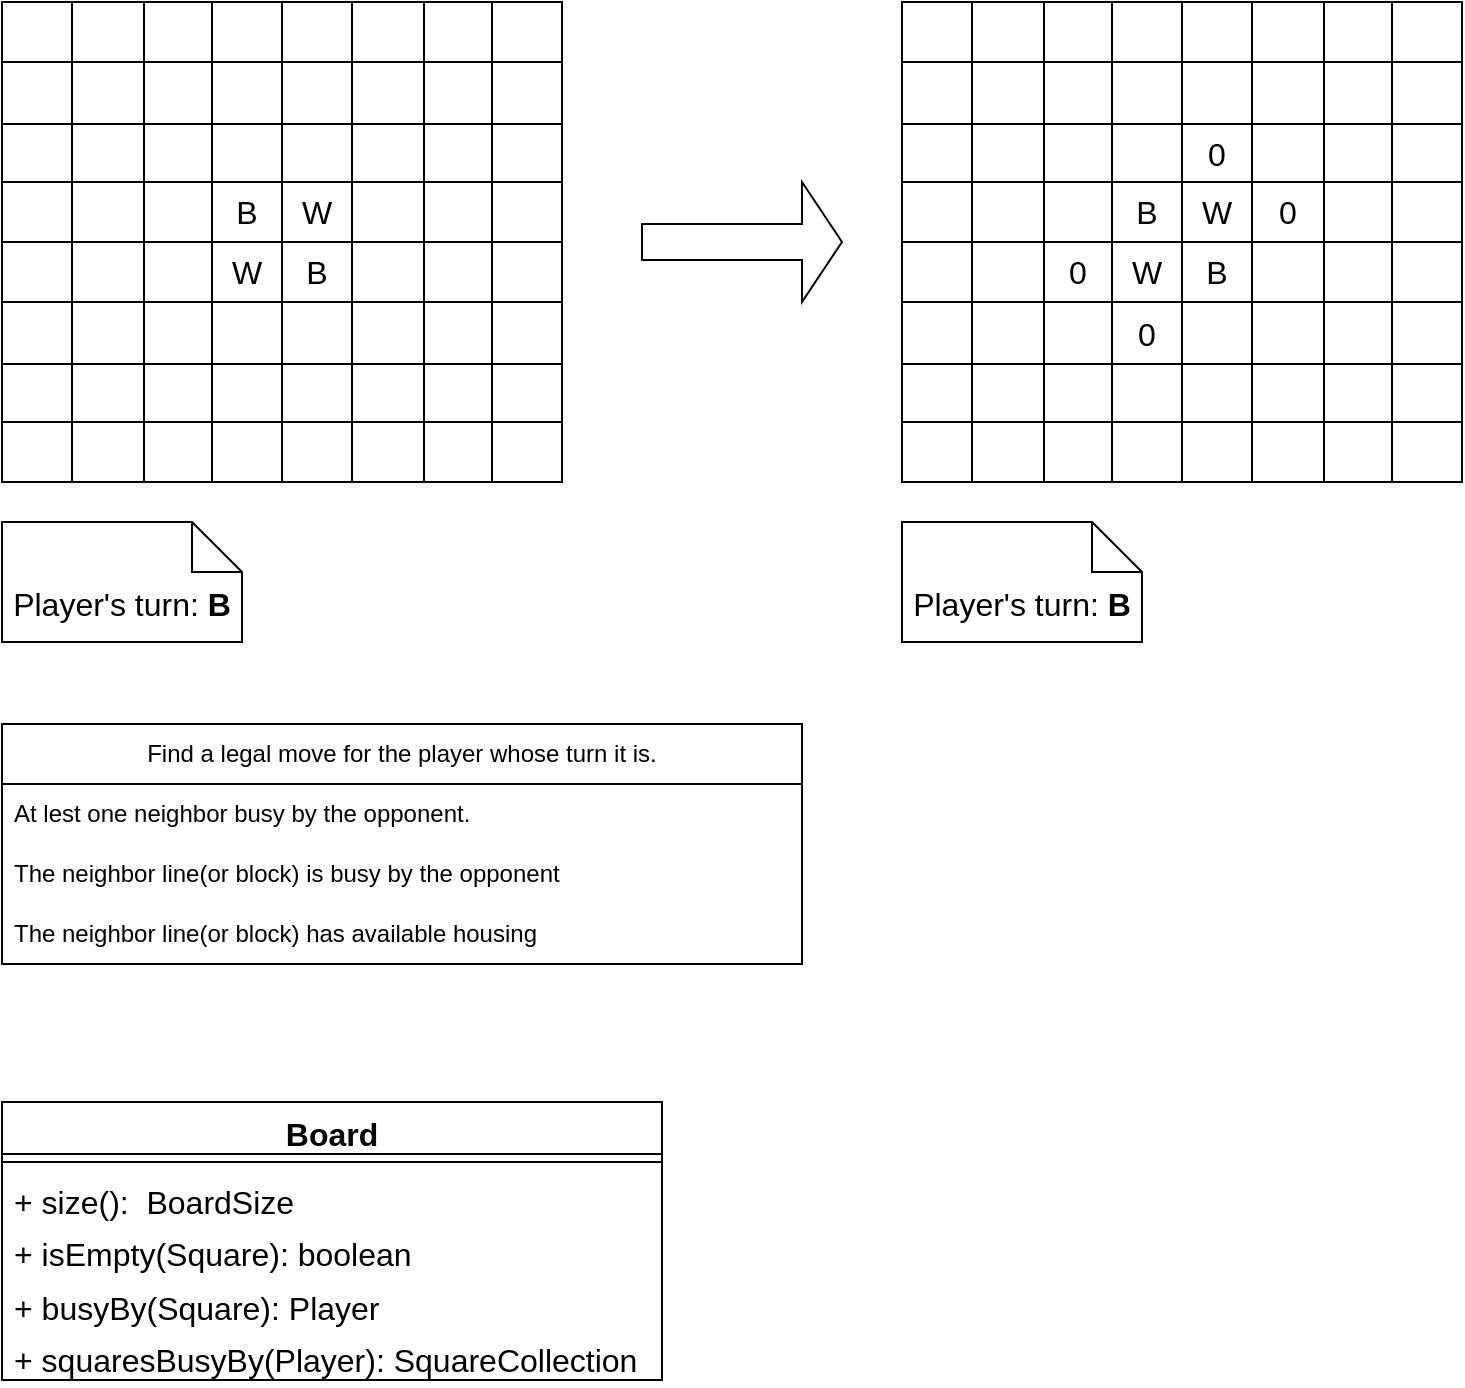 <mxfile version="20.8.16" type="device"><diagram name="Page-1" id="6Ppn2Kd33Pgro-gIua7E"><mxGraphModel dx="880" dy="531" grid="1" gridSize="10" guides="1" tooltips="1" connect="1" arrows="1" fold="1" page="1" pageScale="1" pageWidth="850" pageHeight="1100" math="0" shadow="0"><root><mxCell id="0"/><mxCell id="1" parent="0"/><mxCell id="jlK4TENnpeN5f2iNo4PW-1" value="" style="shape=table;startSize=0;container=1;collapsible=0;childLayout=tableLayout;fontSize=16;flipH=0;flipV=1;" parent="1" vertex="1"><mxGeometry x="490" y="40" width="280" height="240" as="geometry"/></mxCell><mxCell id="jlK4TENnpeN5f2iNo4PW-65" style="shape=tableRow;horizontal=0;startSize=0;swimlaneHead=0;swimlaneBody=0;strokeColor=inherit;top=0;left=0;bottom=0;right=0;collapsible=0;dropTarget=0;fillColor=none;points=[[0,0.5],[1,0.5]];portConstraint=eastwest;fontSize=16;" parent="jlK4TENnpeN5f2iNo4PW-1" vertex="1"><mxGeometry width="280" height="30" as="geometry"/></mxCell><mxCell id="jlK4TENnpeN5f2iNo4PW-66" style="shape=partialRectangle;html=1;whiteSpace=wrap;connectable=0;strokeColor=inherit;overflow=hidden;fillColor=none;top=0;left=0;bottom=0;right=0;pointerEvents=1;fontSize=16;" parent="jlK4TENnpeN5f2iNo4PW-65" vertex="1"><mxGeometry width="35" height="30" as="geometry"><mxRectangle width="35" height="30" as="alternateBounds"/></mxGeometry></mxCell><mxCell id="jlK4TENnpeN5f2iNo4PW-67" style="shape=partialRectangle;html=1;whiteSpace=wrap;connectable=0;strokeColor=inherit;overflow=hidden;fillColor=none;top=0;left=0;bottom=0;right=0;pointerEvents=1;fontSize=16;" parent="jlK4TENnpeN5f2iNo4PW-65" vertex="1"><mxGeometry x="35" width="36" height="30" as="geometry"><mxRectangle width="36" height="30" as="alternateBounds"/></mxGeometry></mxCell><mxCell id="jlK4TENnpeN5f2iNo4PW-68" style="shape=partialRectangle;html=1;whiteSpace=wrap;connectable=0;strokeColor=inherit;overflow=hidden;fillColor=none;top=0;left=0;bottom=0;right=0;pointerEvents=1;fontSize=16;" parent="jlK4TENnpeN5f2iNo4PW-65" vertex="1"><mxGeometry x="71" width="34" height="30" as="geometry"><mxRectangle width="34" height="30" as="alternateBounds"/></mxGeometry></mxCell><mxCell id="jlK4TENnpeN5f2iNo4PW-69" style="shape=partialRectangle;html=1;whiteSpace=wrap;connectable=0;strokeColor=inherit;overflow=hidden;fillColor=none;top=0;left=0;bottom=0;right=0;pointerEvents=1;fontSize=16;" parent="jlK4TENnpeN5f2iNo4PW-65" vertex="1"><mxGeometry x="105" width="35" height="30" as="geometry"><mxRectangle width="35" height="30" as="alternateBounds"/></mxGeometry></mxCell><mxCell id="jlK4TENnpeN5f2iNo4PW-70" style="shape=partialRectangle;html=1;whiteSpace=wrap;connectable=0;strokeColor=inherit;overflow=hidden;fillColor=none;top=0;left=0;bottom=0;right=0;pointerEvents=1;fontSize=16;" parent="jlK4TENnpeN5f2iNo4PW-65" vertex="1"><mxGeometry x="140" width="35" height="30" as="geometry"><mxRectangle width="35" height="30" as="alternateBounds"/></mxGeometry></mxCell><mxCell id="jlK4TENnpeN5f2iNo4PW-71" style="shape=partialRectangle;html=1;whiteSpace=wrap;connectable=0;strokeColor=inherit;overflow=hidden;fillColor=none;top=0;left=0;bottom=0;right=0;pointerEvents=1;fontSize=16;" parent="jlK4TENnpeN5f2iNo4PW-65" vertex="1"><mxGeometry x="175" width="36" height="30" as="geometry"><mxRectangle width="36" height="30" as="alternateBounds"/></mxGeometry></mxCell><mxCell id="jlK4TENnpeN5f2iNo4PW-72" style="shape=partialRectangle;html=1;whiteSpace=wrap;connectable=0;strokeColor=inherit;overflow=hidden;fillColor=none;top=0;left=0;bottom=0;right=0;pointerEvents=1;fontSize=16;" parent="jlK4TENnpeN5f2iNo4PW-65" vertex="1"><mxGeometry x="211" width="34" height="30" as="geometry"><mxRectangle width="34" height="30" as="alternateBounds"/></mxGeometry></mxCell><mxCell id="jlK4TENnpeN5f2iNo4PW-73" style="shape=partialRectangle;html=1;whiteSpace=wrap;connectable=0;strokeColor=inherit;overflow=hidden;fillColor=none;top=0;left=0;bottom=0;right=0;pointerEvents=1;fontSize=16;" parent="jlK4TENnpeN5f2iNo4PW-65" vertex="1"><mxGeometry x="245" width="35" height="30" as="geometry"><mxRectangle width="35" height="30" as="alternateBounds"/></mxGeometry></mxCell><mxCell id="jlK4TENnpeN5f2iNo4PW-32" style="shape=tableRow;horizontal=0;startSize=0;swimlaneHead=0;swimlaneBody=0;strokeColor=inherit;top=0;left=0;bottom=0;right=0;collapsible=0;dropTarget=0;fillColor=none;points=[[0,0.5],[1,0.5]];portConstraint=eastwest;fontSize=16;" parent="jlK4TENnpeN5f2iNo4PW-1" vertex="1"><mxGeometry y="30" width="280" height="31" as="geometry"/></mxCell><mxCell id="jlK4TENnpeN5f2iNo4PW-58" style="shape=partialRectangle;html=1;whiteSpace=wrap;connectable=0;strokeColor=inherit;overflow=hidden;fillColor=none;top=0;left=0;bottom=0;right=0;pointerEvents=1;fontSize=16;" parent="jlK4TENnpeN5f2iNo4PW-32" vertex="1"><mxGeometry width="35" height="31" as="geometry"><mxRectangle width="35" height="31" as="alternateBounds"/></mxGeometry></mxCell><mxCell id="jlK4TENnpeN5f2iNo4PW-33" style="shape=partialRectangle;html=1;whiteSpace=wrap;connectable=0;strokeColor=inherit;overflow=hidden;fillColor=none;top=0;left=0;bottom=0;right=0;pointerEvents=1;fontSize=16;" parent="jlK4TENnpeN5f2iNo4PW-32" vertex="1"><mxGeometry x="35" width="36" height="31" as="geometry"><mxRectangle width="36" height="31" as="alternateBounds"/></mxGeometry></mxCell><mxCell id="jlK4TENnpeN5f2iNo4PW-34" style="shape=partialRectangle;html=1;whiteSpace=wrap;connectable=0;strokeColor=inherit;overflow=hidden;fillColor=none;top=0;left=0;bottom=0;right=0;pointerEvents=1;fontSize=16;" parent="jlK4TENnpeN5f2iNo4PW-32" vertex="1"><mxGeometry x="71" width="34" height="31" as="geometry"><mxRectangle width="34" height="31" as="alternateBounds"/></mxGeometry></mxCell><mxCell id="jlK4TENnpeN5f2iNo4PW-35" style="shape=partialRectangle;html=1;whiteSpace=wrap;connectable=0;strokeColor=inherit;overflow=hidden;fillColor=none;top=0;left=0;bottom=0;right=0;pointerEvents=1;fontSize=16;" parent="jlK4TENnpeN5f2iNo4PW-32" vertex="1"><mxGeometry x="105" width="35" height="31" as="geometry"><mxRectangle width="35" height="31" as="alternateBounds"/></mxGeometry></mxCell><mxCell id="jlK4TENnpeN5f2iNo4PW-36" style="shape=partialRectangle;html=1;whiteSpace=wrap;connectable=0;strokeColor=inherit;overflow=hidden;fillColor=none;top=0;left=0;bottom=0;right=0;pointerEvents=1;fontSize=16;" parent="jlK4TENnpeN5f2iNo4PW-32" vertex="1"><mxGeometry x="140" width="35" height="31" as="geometry"><mxRectangle width="35" height="31" as="alternateBounds"/></mxGeometry></mxCell><mxCell id="jlK4TENnpeN5f2iNo4PW-37" style="shape=partialRectangle;html=1;whiteSpace=wrap;connectable=0;strokeColor=inherit;overflow=hidden;fillColor=none;top=0;left=0;bottom=0;right=0;pointerEvents=1;fontSize=16;" parent="jlK4TENnpeN5f2iNo4PW-32" vertex="1"><mxGeometry x="175" width="36" height="31" as="geometry"><mxRectangle width="36" height="31" as="alternateBounds"/></mxGeometry></mxCell><mxCell id="jlK4TENnpeN5f2iNo4PW-44" style="shape=partialRectangle;html=1;whiteSpace=wrap;connectable=0;strokeColor=inherit;overflow=hidden;fillColor=none;top=0;left=0;bottom=0;right=0;pointerEvents=1;fontSize=16;" parent="jlK4TENnpeN5f2iNo4PW-32" vertex="1"><mxGeometry x="211" width="34" height="31" as="geometry"><mxRectangle width="34" height="31" as="alternateBounds"/></mxGeometry></mxCell><mxCell id="jlK4TENnpeN5f2iNo4PW-51" style="shape=partialRectangle;html=1;whiteSpace=wrap;connectable=0;strokeColor=inherit;overflow=hidden;fillColor=none;top=0;left=0;bottom=0;right=0;pointerEvents=1;fontSize=16;" parent="jlK4TENnpeN5f2iNo4PW-32" vertex="1"><mxGeometry x="245" width="35" height="31" as="geometry"><mxRectangle width="35" height="31" as="alternateBounds"/></mxGeometry></mxCell><mxCell id="jlK4TENnpeN5f2iNo4PW-27" style="shape=tableRow;horizontal=0;startSize=0;swimlaneHead=0;swimlaneBody=0;strokeColor=inherit;top=0;left=0;bottom=0;right=0;collapsible=0;dropTarget=0;fillColor=none;points=[[0,0.5],[1,0.5]];portConstraint=eastwest;fontSize=16;" parent="jlK4TENnpeN5f2iNo4PW-1" vertex="1"><mxGeometry y="61" width="280" height="29" as="geometry"/></mxCell><mxCell id="jlK4TENnpeN5f2iNo4PW-59" style="shape=partialRectangle;html=1;whiteSpace=wrap;connectable=0;strokeColor=inherit;overflow=hidden;fillColor=none;top=0;left=0;bottom=0;right=0;pointerEvents=1;fontSize=16;" parent="jlK4TENnpeN5f2iNo4PW-27" vertex="1"><mxGeometry width="35" height="29" as="geometry"><mxRectangle width="35" height="29" as="alternateBounds"/></mxGeometry></mxCell><mxCell id="jlK4TENnpeN5f2iNo4PW-28" style="shape=partialRectangle;html=1;whiteSpace=wrap;connectable=0;strokeColor=inherit;overflow=hidden;fillColor=none;top=0;left=0;bottom=0;right=0;pointerEvents=1;fontSize=16;" parent="jlK4TENnpeN5f2iNo4PW-27" vertex="1"><mxGeometry x="35" width="36" height="29" as="geometry"><mxRectangle width="36" height="29" as="alternateBounds"/></mxGeometry></mxCell><mxCell id="jlK4TENnpeN5f2iNo4PW-29" style="shape=partialRectangle;html=1;whiteSpace=wrap;connectable=0;strokeColor=inherit;overflow=hidden;fillColor=none;top=0;left=0;bottom=0;right=0;pointerEvents=1;fontSize=16;" parent="jlK4TENnpeN5f2iNo4PW-27" vertex="1"><mxGeometry x="71" width="34" height="29" as="geometry"><mxRectangle width="34" height="29" as="alternateBounds"/></mxGeometry></mxCell><mxCell id="jlK4TENnpeN5f2iNo4PW-30" style="shape=partialRectangle;html=1;whiteSpace=wrap;connectable=0;strokeColor=inherit;overflow=hidden;fillColor=none;top=0;left=0;bottom=0;right=0;pointerEvents=1;fontSize=16;" parent="jlK4TENnpeN5f2iNo4PW-27" vertex="1"><mxGeometry x="105" width="35" height="29" as="geometry"><mxRectangle width="35" height="29" as="alternateBounds"/></mxGeometry></mxCell><mxCell id="jlK4TENnpeN5f2iNo4PW-31" value="0" style="shape=partialRectangle;html=1;whiteSpace=wrap;connectable=0;strokeColor=inherit;overflow=hidden;fillColor=none;top=0;left=0;bottom=0;right=0;pointerEvents=1;fontSize=16;" parent="jlK4TENnpeN5f2iNo4PW-27" vertex="1"><mxGeometry x="140" width="35" height="29" as="geometry"><mxRectangle width="35" height="29" as="alternateBounds"/></mxGeometry></mxCell><mxCell id="jlK4TENnpeN5f2iNo4PW-38" style="shape=partialRectangle;html=1;whiteSpace=wrap;connectable=0;strokeColor=inherit;overflow=hidden;fillColor=none;top=0;left=0;bottom=0;right=0;pointerEvents=1;fontSize=16;" parent="jlK4TENnpeN5f2iNo4PW-27" vertex="1"><mxGeometry x="175" width="36" height="29" as="geometry"><mxRectangle width="36" height="29" as="alternateBounds"/></mxGeometry></mxCell><mxCell id="jlK4TENnpeN5f2iNo4PW-45" style="shape=partialRectangle;html=1;whiteSpace=wrap;connectable=0;strokeColor=inherit;overflow=hidden;fillColor=none;top=0;left=0;bottom=0;right=0;pointerEvents=1;fontSize=16;" parent="jlK4TENnpeN5f2iNo4PW-27" vertex="1"><mxGeometry x="211" width="34" height="29" as="geometry"><mxRectangle width="34" height="29" as="alternateBounds"/></mxGeometry></mxCell><mxCell id="jlK4TENnpeN5f2iNo4PW-52" style="shape=partialRectangle;html=1;whiteSpace=wrap;connectable=0;strokeColor=inherit;overflow=hidden;fillColor=none;top=0;left=0;bottom=0;right=0;pointerEvents=1;fontSize=16;" parent="jlK4TENnpeN5f2iNo4PW-27" vertex="1"><mxGeometry x="245" width="35" height="29" as="geometry"><mxRectangle width="35" height="29" as="alternateBounds"/></mxGeometry></mxCell><mxCell id="jlK4TENnpeN5f2iNo4PW-22" style="shape=tableRow;horizontal=0;startSize=0;swimlaneHead=0;swimlaneBody=0;strokeColor=inherit;top=0;left=0;bottom=0;right=0;collapsible=0;dropTarget=0;fillColor=none;points=[[0,0.5],[1,0.5]];portConstraint=eastwest;fontSize=16;" parent="jlK4TENnpeN5f2iNo4PW-1" vertex="1"><mxGeometry y="90" width="280" height="30" as="geometry"/></mxCell><mxCell id="jlK4TENnpeN5f2iNo4PW-60" style="shape=partialRectangle;html=1;whiteSpace=wrap;connectable=0;strokeColor=inherit;overflow=hidden;fillColor=none;top=0;left=0;bottom=0;right=0;pointerEvents=1;fontSize=16;" parent="jlK4TENnpeN5f2iNo4PW-22" vertex="1"><mxGeometry width="35" height="30" as="geometry"><mxRectangle width="35" height="30" as="alternateBounds"/></mxGeometry></mxCell><mxCell id="jlK4TENnpeN5f2iNo4PW-23" style="shape=partialRectangle;html=1;whiteSpace=wrap;connectable=0;strokeColor=inherit;overflow=hidden;fillColor=none;top=0;left=0;bottom=0;right=0;pointerEvents=1;fontSize=16;" parent="jlK4TENnpeN5f2iNo4PW-22" vertex="1"><mxGeometry x="35" width="36" height="30" as="geometry"><mxRectangle width="36" height="30" as="alternateBounds"/></mxGeometry></mxCell><mxCell id="jlK4TENnpeN5f2iNo4PW-24" style="shape=partialRectangle;html=1;whiteSpace=wrap;connectable=0;strokeColor=inherit;overflow=hidden;fillColor=none;top=0;left=0;bottom=0;right=0;pointerEvents=1;fontSize=16;" parent="jlK4TENnpeN5f2iNo4PW-22" vertex="1"><mxGeometry x="71" width="34" height="30" as="geometry"><mxRectangle width="34" height="30" as="alternateBounds"/></mxGeometry></mxCell><mxCell id="jlK4TENnpeN5f2iNo4PW-25" value="B" style="shape=partialRectangle;html=1;whiteSpace=wrap;connectable=0;strokeColor=inherit;overflow=hidden;fillColor=none;top=0;left=0;bottom=0;right=0;pointerEvents=1;fontSize=16;" parent="jlK4TENnpeN5f2iNo4PW-22" vertex="1"><mxGeometry x="105" width="35" height="30" as="geometry"><mxRectangle width="35" height="30" as="alternateBounds"/></mxGeometry></mxCell><mxCell id="jlK4TENnpeN5f2iNo4PW-26" value="W" style="shape=partialRectangle;html=1;whiteSpace=wrap;connectable=0;strokeColor=inherit;overflow=hidden;fillColor=none;top=0;left=0;bottom=0;right=0;pointerEvents=1;fontSize=16;" parent="jlK4TENnpeN5f2iNo4PW-22" vertex="1"><mxGeometry x="140" width="35" height="30" as="geometry"><mxRectangle width="35" height="30" as="alternateBounds"/></mxGeometry></mxCell><mxCell id="jlK4TENnpeN5f2iNo4PW-39" value="0" style="shape=partialRectangle;html=1;whiteSpace=wrap;connectable=0;strokeColor=inherit;overflow=hidden;fillColor=none;top=0;left=0;bottom=0;right=0;pointerEvents=1;fontSize=16;" parent="jlK4TENnpeN5f2iNo4PW-22" vertex="1"><mxGeometry x="175" width="36" height="30" as="geometry"><mxRectangle width="36" height="30" as="alternateBounds"/></mxGeometry></mxCell><mxCell id="jlK4TENnpeN5f2iNo4PW-46" style="shape=partialRectangle;html=1;whiteSpace=wrap;connectable=0;strokeColor=inherit;overflow=hidden;fillColor=none;top=0;left=0;bottom=0;right=0;pointerEvents=1;fontSize=16;" parent="jlK4TENnpeN5f2iNo4PW-22" vertex="1"><mxGeometry x="211" width="34" height="30" as="geometry"><mxRectangle width="34" height="30" as="alternateBounds"/></mxGeometry></mxCell><mxCell id="jlK4TENnpeN5f2iNo4PW-53" style="shape=partialRectangle;html=1;whiteSpace=wrap;connectable=0;strokeColor=inherit;overflow=hidden;fillColor=none;top=0;left=0;bottom=0;right=0;pointerEvents=1;fontSize=16;" parent="jlK4TENnpeN5f2iNo4PW-22" vertex="1"><mxGeometry x="245" width="35" height="30" as="geometry"><mxRectangle width="35" height="30" as="alternateBounds"/></mxGeometry></mxCell><mxCell id="jlK4TENnpeN5f2iNo4PW-17" style="shape=tableRow;horizontal=0;startSize=0;swimlaneHead=0;swimlaneBody=0;strokeColor=inherit;top=0;left=0;bottom=0;right=0;collapsible=0;dropTarget=0;fillColor=none;points=[[0,0.5],[1,0.5]];portConstraint=eastwest;fontSize=16;" parent="jlK4TENnpeN5f2iNo4PW-1" vertex="1"><mxGeometry y="120" width="280" height="30" as="geometry"/></mxCell><mxCell id="jlK4TENnpeN5f2iNo4PW-61" style="shape=partialRectangle;html=1;whiteSpace=wrap;connectable=0;strokeColor=inherit;overflow=hidden;fillColor=none;top=0;left=0;bottom=0;right=0;pointerEvents=1;fontSize=16;" parent="jlK4TENnpeN5f2iNo4PW-17" vertex="1"><mxGeometry width="35" height="30" as="geometry"><mxRectangle width="35" height="30" as="alternateBounds"/></mxGeometry></mxCell><mxCell id="jlK4TENnpeN5f2iNo4PW-18" style="shape=partialRectangle;html=1;whiteSpace=wrap;connectable=0;strokeColor=inherit;overflow=hidden;fillColor=none;top=0;left=0;bottom=0;right=0;pointerEvents=1;fontSize=16;" parent="jlK4TENnpeN5f2iNo4PW-17" vertex="1"><mxGeometry x="35" width="36" height="30" as="geometry"><mxRectangle width="36" height="30" as="alternateBounds"/></mxGeometry></mxCell><mxCell id="jlK4TENnpeN5f2iNo4PW-19" value="0" style="shape=partialRectangle;html=1;whiteSpace=wrap;connectable=0;strokeColor=inherit;overflow=hidden;fillColor=none;top=0;left=0;bottom=0;right=0;pointerEvents=1;fontSize=16;" parent="jlK4TENnpeN5f2iNo4PW-17" vertex="1"><mxGeometry x="71" width="34" height="30" as="geometry"><mxRectangle width="34" height="30" as="alternateBounds"/></mxGeometry></mxCell><mxCell id="jlK4TENnpeN5f2iNo4PW-20" value="W" style="shape=partialRectangle;html=1;whiteSpace=wrap;connectable=0;strokeColor=inherit;overflow=hidden;fillColor=none;top=0;left=0;bottom=0;right=0;pointerEvents=1;fontSize=16;" parent="jlK4TENnpeN5f2iNo4PW-17" vertex="1"><mxGeometry x="105" width="35" height="30" as="geometry"><mxRectangle width="35" height="30" as="alternateBounds"/></mxGeometry></mxCell><mxCell id="jlK4TENnpeN5f2iNo4PW-21" value="B" style="shape=partialRectangle;html=1;whiteSpace=wrap;connectable=0;strokeColor=inherit;overflow=hidden;fillColor=none;top=0;left=0;bottom=0;right=0;pointerEvents=1;fontSize=16;" parent="jlK4TENnpeN5f2iNo4PW-17" vertex="1"><mxGeometry x="140" width="35" height="30" as="geometry"><mxRectangle width="35" height="30" as="alternateBounds"/></mxGeometry></mxCell><mxCell id="jlK4TENnpeN5f2iNo4PW-40" style="shape=partialRectangle;html=1;whiteSpace=wrap;connectable=0;strokeColor=inherit;overflow=hidden;fillColor=none;top=0;left=0;bottom=0;right=0;pointerEvents=1;fontSize=16;" parent="jlK4TENnpeN5f2iNo4PW-17" vertex="1"><mxGeometry x="175" width="36" height="30" as="geometry"><mxRectangle width="36" height="30" as="alternateBounds"/></mxGeometry></mxCell><mxCell id="jlK4TENnpeN5f2iNo4PW-47" style="shape=partialRectangle;html=1;whiteSpace=wrap;connectable=0;strokeColor=inherit;overflow=hidden;fillColor=none;top=0;left=0;bottom=0;right=0;pointerEvents=1;fontSize=16;" parent="jlK4TENnpeN5f2iNo4PW-17" vertex="1"><mxGeometry x="211" width="34" height="30" as="geometry"><mxRectangle width="34" height="30" as="alternateBounds"/></mxGeometry></mxCell><mxCell id="jlK4TENnpeN5f2iNo4PW-54" style="shape=partialRectangle;html=1;whiteSpace=wrap;connectable=0;strokeColor=inherit;overflow=hidden;fillColor=none;top=0;left=0;bottom=0;right=0;pointerEvents=1;fontSize=16;" parent="jlK4TENnpeN5f2iNo4PW-17" vertex="1"><mxGeometry x="245" width="35" height="30" as="geometry"><mxRectangle width="35" height="30" as="alternateBounds"/></mxGeometry></mxCell><mxCell id="jlK4TENnpeN5f2iNo4PW-2" value="" style="shape=tableRow;horizontal=0;startSize=0;swimlaneHead=0;swimlaneBody=0;strokeColor=inherit;top=0;left=0;bottom=0;right=0;collapsible=0;dropTarget=0;fillColor=none;points=[[0,0.5],[1,0.5]];portConstraint=eastwest;fontSize=16;" parent="jlK4TENnpeN5f2iNo4PW-1" vertex="1"><mxGeometry y="150" width="280" height="31" as="geometry"/></mxCell><mxCell id="jlK4TENnpeN5f2iNo4PW-62" style="shape=partialRectangle;html=1;whiteSpace=wrap;connectable=0;strokeColor=inherit;overflow=hidden;fillColor=none;top=0;left=0;bottom=0;right=0;pointerEvents=1;fontSize=16;" parent="jlK4TENnpeN5f2iNo4PW-2" vertex="1"><mxGeometry width="35" height="31" as="geometry"><mxRectangle width="35" height="31" as="alternateBounds"/></mxGeometry></mxCell><mxCell id="jlK4TENnpeN5f2iNo4PW-14" style="shape=partialRectangle;html=1;whiteSpace=wrap;connectable=0;strokeColor=inherit;overflow=hidden;fillColor=none;top=0;left=0;bottom=0;right=0;pointerEvents=1;fontSize=16;" parent="jlK4TENnpeN5f2iNo4PW-2" vertex="1"><mxGeometry x="35" width="36" height="31" as="geometry"><mxRectangle width="36" height="31" as="alternateBounds"/></mxGeometry></mxCell><mxCell id="jlK4TENnpeN5f2iNo4PW-3" value="" style="shape=partialRectangle;html=1;whiteSpace=wrap;connectable=0;strokeColor=inherit;overflow=hidden;fillColor=none;top=0;left=0;bottom=0;right=0;pointerEvents=1;fontSize=16;" parent="jlK4TENnpeN5f2iNo4PW-2" vertex="1"><mxGeometry x="71" width="34" height="31" as="geometry"><mxRectangle width="34" height="31" as="alternateBounds"/></mxGeometry></mxCell><mxCell id="jlK4TENnpeN5f2iNo4PW-4" value="0" style="shape=partialRectangle;html=1;whiteSpace=wrap;connectable=0;strokeColor=inherit;overflow=hidden;fillColor=none;top=0;left=0;bottom=0;right=0;pointerEvents=1;fontSize=16;" parent="jlK4TENnpeN5f2iNo4PW-2" vertex="1"><mxGeometry x="105" width="35" height="31" as="geometry"><mxRectangle width="35" height="31" as="alternateBounds"/></mxGeometry></mxCell><mxCell id="jlK4TENnpeN5f2iNo4PW-5" value="" style="shape=partialRectangle;html=1;whiteSpace=wrap;connectable=0;strokeColor=inherit;overflow=hidden;fillColor=none;top=0;left=0;bottom=0;right=0;pointerEvents=1;fontSize=16;" parent="jlK4TENnpeN5f2iNo4PW-2" vertex="1"><mxGeometry x="140" width="35" height="31" as="geometry"><mxRectangle width="35" height="31" as="alternateBounds"/></mxGeometry></mxCell><mxCell id="jlK4TENnpeN5f2iNo4PW-41" style="shape=partialRectangle;html=1;whiteSpace=wrap;connectable=0;strokeColor=inherit;overflow=hidden;fillColor=none;top=0;left=0;bottom=0;right=0;pointerEvents=1;fontSize=16;" parent="jlK4TENnpeN5f2iNo4PW-2" vertex="1"><mxGeometry x="175" width="36" height="31" as="geometry"><mxRectangle width="36" height="31" as="alternateBounds"/></mxGeometry></mxCell><mxCell id="jlK4TENnpeN5f2iNo4PW-48" style="shape=partialRectangle;html=1;whiteSpace=wrap;connectable=0;strokeColor=inherit;overflow=hidden;fillColor=none;top=0;left=0;bottom=0;right=0;pointerEvents=1;fontSize=16;" parent="jlK4TENnpeN5f2iNo4PW-2" vertex="1"><mxGeometry x="211" width="34" height="31" as="geometry"><mxRectangle width="34" height="31" as="alternateBounds"/></mxGeometry></mxCell><mxCell id="jlK4TENnpeN5f2iNo4PW-55" style="shape=partialRectangle;html=1;whiteSpace=wrap;connectable=0;strokeColor=inherit;overflow=hidden;fillColor=none;top=0;left=0;bottom=0;right=0;pointerEvents=1;fontSize=16;" parent="jlK4TENnpeN5f2iNo4PW-2" vertex="1"><mxGeometry x="245" width="35" height="31" as="geometry"><mxRectangle width="35" height="31" as="alternateBounds"/></mxGeometry></mxCell><mxCell id="jlK4TENnpeN5f2iNo4PW-6" value="" style="shape=tableRow;horizontal=0;startSize=0;swimlaneHead=0;swimlaneBody=0;strokeColor=inherit;top=0;left=0;bottom=0;right=0;collapsible=0;dropTarget=0;fillColor=none;points=[[0,0.5],[1,0.5]];portConstraint=eastwest;fontSize=16;" parent="jlK4TENnpeN5f2iNo4PW-1" vertex="1"><mxGeometry y="181" width="280" height="29" as="geometry"/></mxCell><mxCell id="jlK4TENnpeN5f2iNo4PW-63" style="shape=partialRectangle;html=1;whiteSpace=wrap;connectable=0;strokeColor=inherit;overflow=hidden;fillColor=none;top=0;left=0;bottom=0;right=0;pointerEvents=1;fontSize=16;" parent="jlK4TENnpeN5f2iNo4PW-6" vertex="1"><mxGeometry width="35" height="29" as="geometry"><mxRectangle width="35" height="29" as="alternateBounds"/></mxGeometry></mxCell><mxCell id="jlK4TENnpeN5f2iNo4PW-15" style="shape=partialRectangle;html=1;whiteSpace=wrap;connectable=0;strokeColor=inherit;overflow=hidden;fillColor=none;top=0;left=0;bottom=0;right=0;pointerEvents=1;fontSize=16;" parent="jlK4TENnpeN5f2iNo4PW-6" vertex="1"><mxGeometry x="35" width="36" height="29" as="geometry"><mxRectangle width="36" height="29" as="alternateBounds"/></mxGeometry></mxCell><mxCell id="jlK4TENnpeN5f2iNo4PW-7" value="" style="shape=partialRectangle;html=1;whiteSpace=wrap;connectable=0;strokeColor=inherit;overflow=hidden;fillColor=none;top=0;left=0;bottom=0;right=0;pointerEvents=1;fontSize=16;" parent="jlK4TENnpeN5f2iNo4PW-6" vertex="1"><mxGeometry x="71" width="34" height="29" as="geometry"><mxRectangle width="34" height="29" as="alternateBounds"/></mxGeometry></mxCell><mxCell id="jlK4TENnpeN5f2iNo4PW-8" value="" style="shape=partialRectangle;html=1;whiteSpace=wrap;connectable=0;strokeColor=inherit;overflow=hidden;fillColor=none;top=0;left=0;bottom=0;right=0;pointerEvents=1;fontSize=16;" parent="jlK4TENnpeN5f2iNo4PW-6" vertex="1"><mxGeometry x="105" width="35" height="29" as="geometry"><mxRectangle width="35" height="29" as="alternateBounds"/></mxGeometry></mxCell><mxCell id="jlK4TENnpeN5f2iNo4PW-9" value="" style="shape=partialRectangle;html=1;whiteSpace=wrap;connectable=0;strokeColor=inherit;overflow=hidden;fillColor=none;top=0;left=0;bottom=0;right=0;pointerEvents=1;fontSize=16;" parent="jlK4TENnpeN5f2iNo4PW-6" vertex="1"><mxGeometry x="140" width="35" height="29" as="geometry"><mxRectangle width="35" height="29" as="alternateBounds"/></mxGeometry></mxCell><mxCell id="jlK4TENnpeN5f2iNo4PW-42" style="shape=partialRectangle;html=1;whiteSpace=wrap;connectable=0;strokeColor=inherit;overflow=hidden;fillColor=none;top=0;left=0;bottom=0;right=0;pointerEvents=1;fontSize=16;" parent="jlK4TENnpeN5f2iNo4PW-6" vertex="1"><mxGeometry x="175" width="36" height="29" as="geometry"><mxRectangle width="36" height="29" as="alternateBounds"/></mxGeometry></mxCell><mxCell id="jlK4TENnpeN5f2iNo4PW-49" style="shape=partialRectangle;html=1;whiteSpace=wrap;connectable=0;strokeColor=inherit;overflow=hidden;fillColor=none;top=0;left=0;bottom=0;right=0;pointerEvents=1;fontSize=16;" parent="jlK4TENnpeN5f2iNo4PW-6" vertex="1"><mxGeometry x="211" width="34" height="29" as="geometry"><mxRectangle width="34" height="29" as="alternateBounds"/></mxGeometry></mxCell><mxCell id="jlK4TENnpeN5f2iNo4PW-56" style="shape=partialRectangle;html=1;whiteSpace=wrap;connectable=0;strokeColor=inherit;overflow=hidden;fillColor=none;top=0;left=0;bottom=0;right=0;pointerEvents=1;fontSize=16;" parent="jlK4TENnpeN5f2iNo4PW-6" vertex="1"><mxGeometry x="245" width="35" height="29" as="geometry"><mxRectangle width="35" height="29" as="alternateBounds"/></mxGeometry></mxCell><mxCell id="jlK4TENnpeN5f2iNo4PW-10" value="" style="shape=tableRow;horizontal=0;startSize=0;swimlaneHead=0;swimlaneBody=0;strokeColor=inherit;top=0;left=0;bottom=0;right=0;collapsible=0;dropTarget=0;fillColor=none;points=[[0,0.5],[1,0.5]];portConstraint=eastwest;fontSize=16;" parent="jlK4TENnpeN5f2iNo4PW-1" vertex="1"><mxGeometry y="210" width="280" height="30" as="geometry"/></mxCell><mxCell id="jlK4TENnpeN5f2iNo4PW-64" style="shape=partialRectangle;html=1;whiteSpace=wrap;connectable=0;strokeColor=inherit;overflow=hidden;fillColor=none;top=0;left=0;bottom=0;right=0;pointerEvents=1;fontSize=16;" parent="jlK4TENnpeN5f2iNo4PW-10" vertex="1"><mxGeometry width="35" height="30" as="geometry"><mxRectangle width="35" height="30" as="alternateBounds"/></mxGeometry></mxCell><mxCell id="jlK4TENnpeN5f2iNo4PW-16" style="shape=partialRectangle;html=1;whiteSpace=wrap;connectable=0;strokeColor=inherit;overflow=hidden;fillColor=none;top=0;left=0;bottom=0;right=0;pointerEvents=1;fontSize=16;" parent="jlK4TENnpeN5f2iNo4PW-10" vertex="1"><mxGeometry x="35" width="36" height="30" as="geometry"><mxRectangle width="36" height="30" as="alternateBounds"/></mxGeometry></mxCell><mxCell id="jlK4TENnpeN5f2iNo4PW-11" value="" style="shape=partialRectangle;html=1;whiteSpace=wrap;connectable=0;strokeColor=inherit;overflow=hidden;fillColor=none;top=0;left=0;bottom=0;right=0;pointerEvents=1;fontSize=16;" parent="jlK4TENnpeN5f2iNo4PW-10" vertex="1"><mxGeometry x="71" width="34" height="30" as="geometry"><mxRectangle width="34" height="30" as="alternateBounds"/></mxGeometry></mxCell><mxCell id="jlK4TENnpeN5f2iNo4PW-12" value="" style="shape=partialRectangle;html=1;whiteSpace=wrap;connectable=0;strokeColor=inherit;overflow=hidden;fillColor=none;top=0;left=0;bottom=0;right=0;pointerEvents=1;fontSize=16;" parent="jlK4TENnpeN5f2iNo4PW-10" vertex="1"><mxGeometry x="105" width="35" height="30" as="geometry"><mxRectangle width="35" height="30" as="alternateBounds"/></mxGeometry></mxCell><mxCell id="jlK4TENnpeN5f2iNo4PW-13" value="" style="shape=partialRectangle;html=1;whiteSpace=wrap;connectable=0;strokeColor=inherit;overflow=hidden;fillColor=none;top=0;left=0;bottom=0;right=0;pointerEvents=1;fontSize=16;" parent="jlK4TENnpeN5f2iNo4PW-10" vertex="1"><mxGeometry x="140" width="35" height="30" as="geometry"><mxRectangle width="35" height="30" as="alternateBounds"/></mxGeometry></mxCell><mxCell id="jlK4TENnpeN5f2iNo4PW-43" style="shape=partialRectangle;html=1;whiteSpace=wrap;connectable=0;strokeColor=inherit;overflow=hidden;fillColor=none;top=0;left=0;bottom=0;right=0;pointerEvents=1;fontSize=16;" parent="jlK4TENnpeN5f2iNo4PW-10" vertex="1"><mxGeometry x="175" width="36" height="30" as="geometry"><mxRectangle width="36" height="30" as="alternateBounds"/></mxGeometry></mxCell><mxCell id="jlK4TENnpeN5f2iNo4PW-50" style="shape=partialRectangle;html=1;whiteSpace=wrap;connectable=0;strokeColor=inherit;overflow=hidden;fillColor=none;top=0;left=0;bottom=0;right=0;pointerEvents=1;fontSize=16;" parent="jlK4TENnpeN5f2iNo4PW-10" vertex="1"><mxGeometry x="211" width="34" height="30" as="geometry"><mxRectangle width="34" height="30" as="alternateBounds"/></mxGeometry></mxCell><mxCell id="jlK4TENnpeN5f2iNo4PW-57" style="shape=partialRectangle;html=1;whiteSpace=wrap;connectable=0;strokeColor=inherit;overflow=hidden;fillColor=none;top=0;left=0;bottom=0;right=0;pointerEvents=1;fontSize=16;" parent="jlK4TENnpeN5f2iNo4PW-10" vertex="1"><mxGeometry x="245" width="35" height="30" as="geometry"><mxRectangle width="35" height="30" as="alternateBounds"/></mxGeometry></mxCell><mxCell id="jlK4TENnpeN5f2iNo4PW-74" value="&lt;font style=&quot;font-size: 16px;&quot;&gt;Player's turn: &lt;b&gt;B&lt;/b&gt;&lt;/font&gt;" style="shape=note2;boundedLbl=1;whiteSpace=wrap;html=1;size=25;verticalAlign=top;align=center;" parent="1" vertex="1"><mxGeometry x="40" y="300" width="120" height="60" as="geometry"/></mxCell><mxCell id="jlK4TENnpeN5f2iNo4PW-75" value="" style="shape=singleArrow;whiteSpace=wrap;html=1;fontSize=16;" parent="1" vertex="1"><mxGeometry x="360" y="130" width="100" height="60" as="geometry"/></mxCell><mxCell id="jlK4TENnpeN5f2iNo4PW-76" value="" style="shape=table;startSize=0;container=1;collapsible=0;childLayout=tableLayout;fontSize=16;flipH=0;flipV=1;" parent="1" vertex="1"><mxGeometry x="40" y="40" width="280" height="240" as="geometry"/></mxCell><mxCell id="jlK4TENnpeN5f2iNo4PW-77" style="shape=tableRow;horizontal=0;startSize=0;swimlaneHead=0;swimlaneBody=0;strokeColor=inherit;top=0;left=0;bottom=0;right=0;collapsible=0;dropTarget=0;fillColor=none;points=[[0,0.5],[1,0.5]];portConstraint=eastwest;fontSize=16;" parent="jlK4TENnpeN5f2iNo4PW-76" vertex="1"><mxGeometry width="280" height="30" as="geometry"/></mxCell><mxCell id="jlK4TENnpeN5f2iNo4PW-78" style="shape=partialRectangle;html=1;whiteSpace=wrap;connectable=0;strokeColor=inherit;overflow=hidden;fillColor=none;top=0;left=0;bottom=0;right=0;pointerEvents=1;fontSize=16;" parent="jlK4TENnpeN5f2iNo4PW-77" vertex="1"><mxGeometry width="35" height="30" as="geometry"><mxRectangle width="35" height="30" as="alternateBounds"/></mxGeometry></mxCell><mxCell id="jlK4TENnpeN5f2iNo4PW-79" style="shape=partialRectangle;html=1;whiteSpace=wrap;connectable=0;strokeColor=inherit;overflow=hidden;fillColor=none;top=0;left=0;bottom=0;right=0;pointerEvents=1;fontSize=16;" parent="jlK4TENnpeN5f2iNo4PW-77" vertex="1"><mxGeometry x="35" width="36" height="30" as="geometry"><mxRectangle width="36" height="30" as="alternateBounds"/></mxGeometry></mxCell><mxCell id="jlK4TENnpeN5f2iNo4PW-80" style="shape=partialRectangle;html=1;whiteSpace=wrap;connectable=0;strokeColor=inherit;overflow=hidden;fillColor=none;top=0;left=0;bottom=0;right=0;pointerEvents=1;fontSize=16;" parent="jlK4TENnpeN5f2iNo4PW-77" vertex="1"><mxGeometry x="71" width="34" height="30" as="geometry"><mxRectangle width="34" height="30" as="alternateBounds"/></mxGeometry></mxCell><mxCell id="jlK4TENnpeN5f2iNo4PW-81" style="shape=partialRectangle;html=1;whiteSpace=wrap;connectable=0;strokeColor=inherit;overflow=hidden;fillColor=none;top=0;left=0;bottom=0;right=0;pointerEvents=1;fontSize=16;" parent="jlK4TENnpeN5f2iNo4PW-77" vertex="1"><mxGeometry x="105" width="35" height="30" as="geometry"><mxRectangle width="35" height="30" as="alternateBounds"/></mxGeometry></mxCell><mxCell id="jlK4TENnpeN5f2iNo4PW-82" style="shape=partialRectangle;html=1;whiteSpace=wrap;connectable=0;strokeColor=inherit;overflow=hidden;fillColor=none;top=0;left=0;bottom=0;right=0;pointerEvents=1;fontSize=16;" parent="jlK4TENnpeN5f2iNo4PW-77" vertex="1"><mxGeometry x="140" width="35" height="30" as="geometry"><mxRectangle width="35" height="30" as="alternateBounds"/></mxGeometry></mxCell><mxCell id="jlK4TENnpeN5f2iNo4PW-83" style="shape=partialRectangle;html=1;whiteSpace=wrap;connectable=0;strokeColor=inherit;overflow=hidden;fillColor=none;top=0;left=0;bottom=0;right=0;pointerEvents=1;fontSize=16;" parent="jlK4TENnpeN5f2iNo4PW-77" vertex="1"><mxGeometry x="175" width="36" height="30" as="geometry"><mxRectangle width="36" height="30" as="alternateBounds"/></mxGeometry></mxCell><mxCell id="jlK4TENnpeN5f2iNo4PW-84" style="shape=partialRectangle;html=1;whiteSpace=wrap;connectable=0;strokeColor=inherit;overflow=hidden;fillColor=none;top=0;left=0;bottom=0;right=0;pointerEvents=1;fontSize=16;" parent="jlK4TENnpeN5f2iNo4PW-77" vertex="1"><mxGeometry x="211" width="34" height="30" as="geometry"><mxRectangle width="34" height="30" as="alternateBounds"/></mxGeometry></mxCell><mxCell id="jlK4TENnpeN5f2iNo4PW-85" style="shape=partialRectangle;html=1;whiteSpace=wrap;connectable=0;strokeColor=inherit;overflow=hidden;fillColor=none;top=0;left=0;bottom=0;right=0;pointerEvents=1;fontSize=16;" parent="jlK4TENnpeN5f2iNo4PW-77" vertex="1"><mxGeometry x="245" width="35" height="30" as="geometry"><mxRectangle width="35" height="30" as="alternateBounds"/></mxGeometry></mxCell><mxCell id="jlK4TENnpeN5f2iNo4PW-86" style="shape=tableRow;horizontal=0;startSize=0;swimlaneHead=0;swimlaneBody=0;strokeColor=inherit;top=0;left=0;bottom=0;right=0;collapsible=0;dropTarget=0;fillColor=none;points=[[0,0.5],[1,0.5]];portConstraint=eastwest;fontSize=16;" parent="jlK4TENnpeN5f2iNo4PW-76" vertex="1"><mxGeometry y="30" width="280" height="31" as="geometry"/></mxCell><mxCell id="jlK4TENnpeN5f2iNo4PW-87" style="shape=partialRectangle;html=1;whiteSpace=wrap;connectable=0;strokeColor=inherit;overflow=hidden;fillColor=none;top=0;left=0;bottom=0;right=0;pointerEvents=1;fontSize=16;" parent="jlK4TENnpeN5f2iNo4PW-86" vertex="1"><mxGeometry width="35" height="31" as="geometry"><mxRectangle width="35" height="31" as="alternateBounds"/></mxGeometry></mxCell><mxCell id="jlK4TENnpeN5f2iNo4PW-88" style="shape=partialRectangle;html=1;whiteSpace=wrap;connectable=0;strokeColor=inherit;overflow=hidden;fillColor=none;top=0;left=0;bottom=0;right=0;pointerEvents=1;fontSize=16;" parent="jlK4TENnpeN5f2iNo4PW-86" vertex="1"><mxGeometry x="35" width="36" height="31" as="geometry"><mxRectangle width="36" height="31" as="alternateBounds"/></mxGeometry></mxCell><mxCell id="jlK4TENnpeN5f2iNo4PW-89" style="shape=partialRectangle;html=1;whiteSpace=wrap;connectable=0;strokeColor=inherit;overflow=hidden;fillColor=none;top=0;left=0;bottom=0;right=0;pointerEvents=1;fontSize=16;" parent="jlK4TENnpeN5f2iNo4PW-86" vertex="1"><mxGeometry x="71" width="34" height="31" as="geometry"><mxRectangle width="34" height="31" as="alternateBounds"/></mxGeometry></mxCell><mxCell id="jlK4TENnpeN5f2iNo4PW-90" style="shape=partialRectangle;html=1;whiteSpace=wrap;connectable=0;strokeColor=inherit;overflow=hidden;fillColor=none;top=0;left=0;bottom=0;right=0;pointerEvents=1;fontSize=16;" parent="jlK4TENnpeN5f2iNo4PW-86" vertex="1"><mxGeometry x="105" width="35" height="31" as="geometry"><mxRectangle width="35" height="31" as="alternateBounds"/></mxGeometry></mxCell><mxCell id="jlK4TENnpeN5f2iNo4PW-91" style="shape=partialRectangle;html=1;whiteSpace=wrap;connectable=0;strokeColor=inherit;overflow=hidden;fillColor=none;top=0;left=0;bottom=0;right=0;pointerEvents=1;fontSize=16;" parent="jlK4TENnpeN5f2iNo4PW-86" vertex="1"><mxGeometry x="140" width="35" height="31" as="geometry"><mxRectangle width="35" height="31" as="alternateBounds"/></mxGeometry></mxCell><mxCell id="jlK4TENnpeN5f2iNo4PW-92" style="shape=partialRectangle;html=1;whiteSpace=wrap;connectable=0;strokeColor=inherit;overflow=hidden;fillColor=none;top=0;left=0;bottom=0;right=0;pointerEvents=1;fontSize=16;" parent="jlK4TENnpeN5f2iNo4PW-86" vertex="1"><mxGeometry x="175" width="36" height="31" as="geometry"><mxRectangle width="36" height="31" as="alternateBounds"/></mxGeometry></mxCell><mxCell id="jlK4TENnpeN5f2iNo4PW-93" style="shape=partialRectangle;html=1;whiteSpace=wrap;connectable=0;strokeColor=inherit;overflow=hidden;fillColor=none;top=0;left=0;bottom=0;right=0;pointerEvents=1;fontSize=16;" parent="jlK4TENnpeN5f2iNo4PW-86" vertex="1"><mxGeometry x="211" width="34" height="31" as="geometry"><mxRectangle width="34" height="31" as="alternateBounds"/></mxGeometry></mxCell><mxCell id="jlK4TENnpeN5f2iNo4PW-94" style="shape=partialRectangle;html=1;whiteSpace=wrap;connectable=0;strokeColor=inherit;overflow=hidden;fillColor=none;top=0;left=0;bottom=0;right=0;pointerEvents=1;fontSize=16;" parent="jlK4TENnpeN5f2iNo4PW-86" vertex="1"><mxGeometry x="245" width="35" height="31" as="geometry"><mxRectangle width="35" height="31" as="alternateBounds"/></mxGeometry></mxCell><mxCell id="jlK4TENnpeN5f2iNo4PW-95" style="shape=tableRow;horizontal=0;startSize=0;swimlaneHead=0;swimlaneBody=0;strokeColor=inherit;top=0;left=0;bottom=0;right=0;collapsible=0;dropTarget=0;fillColor=none;points=[[0,0.5],[1,0.5]];portConstraint=eastwest;fontSize=16;" parent="jlK4TENnpeN5f2iNo4PW-76" vertex="1"><mxGeometry y="61" width="280" height="29" as="geometry"/></mxCell><mxCell id="jlK4TENnpeN5f2iNo4PW-96" style="shape=partialRectangle;html=1;whiteSpace=wrap;connectable=0;strokeColor=inherit;overflow=hidden;fillColor=none;top=0;left=0;bottom=0;right=0;pointerEvents=1;fontSize=16;" parent="jlK4TENnpeN5f2iNo4PW-95" vertex="1"><mxGeometry width="35" height="29" as="geometry"><mxRectangle width="35" height="29" as="alternateBounds"/></mxGeometry></mxCell><mxCell id="jlK4TENnpeN5f2iNo4PW-97" style="shape=partialRectangle;html=1;whiteSpace=wrap;connectable=0;strokeColor=inherit;overflow=hidden;fillColor=none;top=0;left=0;bottom=0;right=0;pointerEvents=1;fontSize=16;" parent="jlK4TENnpeN5f2iNo4PW-95" vertex="1"><mxGeometry x="35" width="36" height="29" as="geometry"><mxRectangle width="36" height="29" as="alternateBounds"/></mxGeometry></mxCell><mxCell id="jlK4TENnpeN5f2iNo4PW-98" style="shape=partialRectangle;html=1;whiteSpace=wrap;connectable=0;strokeColor=inherit;overflow=hidden;fillColor=none;top=0;left=0;bottom=0;right=0;pointerEvents=1;fontSize=16;" parent="jlK4TENnpeN5f2iNo4PW-95" vertex="1"><mxGeometry x="71" width="34" height="29" as="geometry"><mxRectangle width="34" height="29" as="alternateBounds"/></mxGeometry></mxCell><mxCell id="jlK4TENnpeN5f2iNo4PW-99" style="shape=partialRectangle;html=1;whiteSpace=wrap;connectable=0;strokeColor=inherit;overflow=hidden;fillColor=none;top=0;left=0;bottom=0;right=0;pointerEvents=1;fontSize=16;" parent="jlK4TENnpeN5f2iNo4PW-95" vertex="1"><mxGeometry x="105" width="35" height="29" as="geometry"><mxRectangle width="35" height="29" as="alternateBounds"/></mxGeometry></mxCell><mxCell id="jlK4TENnpeN5f2iNo4PW-100" style="shape=partialRectangle;html=1;whiteSpace=wrap;connectable=0;strokeColor=inherit;overflow=hidden;fillColor=none;top=0;left=0;bottom=0;right=0;pointerEvents=1;fontSize=16;" parent="jlK4TENnpeN5f2iNo4PW-95" vertex="1"><mxGeometry x="140" width="35" height="29" as="geometry"><mxRectangle width="35" height="29" as="alternateBounds"/></mxGeometry></mxCell><mxCell id="jlK4TENnpeN5f2iNo4PW-101" style="shape=partialRectangle;html=1;whiteSpace=wrap;connectable=0;strokeColor=inherit;overflow=hidden;fillColor=none;top=0;left=0;bottom=0;right=0;pointerEvents=1;fontSize=16;" parent="jlK4TENnpeN5f2iNo4PW-95" vertex="1"><mxGeometry x="175" width="36" height="29" as="geometry"><mxRectangle width="36" height="29" as="alternateBounds"/></mxGeometry></mxCell><mxCell id="jlK4TENnpeN5f2iNo4PW-102" style="shape=partialRectangle;html=1;whiteSpace=wrap;connectable=0;strokeColor=inherit;overflow=hidden;fillColor=none;top=0;left=0;bottom=0;right=0;pointerEvents=1;fontSize=16;" parent="jlK4TENnpeN5f2iNo4PW-95" vertex="1"><mxGeometry x="211" width="34" height="29" as="geometry"><mxRectangle width="34" height="29" as="alternateBounds"/></mxGeometry></mxCell><mxCell id="jlK4TENnpeN5f2iNo4PW-103" style="shape=partialRectangle;html=1;whiteSpace=wrap;connectable=0;strokeColor=inherit;overflow=hidden;fillColor=none;top=0;left=0;bottom=0;right=0;pointerEvents=1;fontSize=16;" parent="jlK4TENnpeN5f2iNo4PW-95" vertex="1"><mxGeometry x="245" width="35" height="29" as="geometry"><mxRectangle width="35" height="29" as="alternateBounds"/></mxGeometry></mxCell><mxCell id="jlK4TENnpeN5f2iNo4PW-104" style="shape=tableRow;horizontal=0;startSize=0;swimlaneHead=0;swimlaneBody=0;strokeColor=inherit;top=0;left=0;bottom=0;right=0;collapsible=0;dropTarget=0;fillColor=none;points=[[0,0.5],[1,0.5]];portConstraint=eastwest;fontSize=16;" parent="jlK4TENnpeN5f2iNo4PW-76" vertex="1"><mxGeometry y="90" width="280" height="30" as="geometry"/></mxCell><mxCell id="jlK4TENnpeN5f2iNo4PW-105" style="shape=partialRectangle;html=1;whiteSpace=wrap;connectable=0;strokeColor=inherit;overflow=hidden;fillColor=none;top=0;left=0;bottom=0;right=0;pointerEvents=1;fontSize=16;" parent="jlK4TENnpeN5f2iNo4PW-104" vertex="1"><mxGeometry width="35" height="30" as="geometry"><mxRectangle width="35" height="30" as="alternateBounds"/></mxGeometry></mxCell><mxCell id="jlK4TENnpeN5f2iNo4PW-106" style="shape=partialRectangle;html=1;whiteSpace=wrap;connectable=0;strokeColor=inherit;overflow=hidden;fillColor=none;top=0;left=0;bottom=0;right=0;pointerEvents=1;fontSize=16;" parent="jlK4TENnpeN5f2iNo4PW-104" vertex="1"><mxGeometry x="35" width="36" height="30" as="geometry"><mxRectangle width="36" height="30" as="alternateBounds"/></mxGeometry></mxCell><mxCell id="jlK4TENnpeN5f2iNo4PW-107" style="shape=partialRectangle;html=1;whiteSpace=wrap;connectable=0;strokeColor=inherit;overflow=hidden;fillColor=none;top=0;left=0;bottom=0;right=0;pointerEvents=1;fontSize=16;" parent="jlK4TENnpeN5f2iNo4PW-104" vertex="1"><mxGeometry x="71" width="34" height="30" as="geometry"><mxRectangle width="34" height="30" as="alternateBounds"/></mxGeometry></mxCell><mxCell id="jlK4TENnpeN5f2iNo4PW-108" value="B" style="shape=partialRectangle;html=1;whiteSpace=wrap;connectable=0;strokeColor=inherit;overflow=hidden;fillColor=none;top=0;left=0;bottom=0;right=0;pointerEvents=1;fontSize=16;" parent="jlK4TENnpeN5f2iNo4PW-104" vertex="1"><mxGeometry x="105" width="35" height="30" as="geometry"><mxRectangle width="35" height="30" as="alternateBounds"/></mxGeometry></mxCell><mxCell id="jlK4TENnpeN5f2iNo4PW-109" value="W" style="shape=partialRectangle;html=1;whiteSpace=wrap;connectable=0;strokeColor=inherit;overflow=hidden;fillColor=none;top=0;left=0;bottom=0;right=0;pointerEvents=1;fontSize=16;" parent="jlK4TENnpeN5f2iNo4PW-104" vertex="1"><mxGeometry x="140" width="35" height="30" as="geometry"><mxRectangle width="35" height="30" as="alternateBounds"/></mxGeometry></mxCell><mxCell id="jlK4TENnpeN5f2iNo4PW-110" style="shape=partialRectangle;html=1;whiteSpace=wrap;connectable=0;strokeColor=inherit;overflow=hidden;fillColor=none;top=0;left=0;bottom=0;right=0;pointerEvents=1;fontSize=16;" parent="jlK4TENnpeN5f2iNo4PW-104" vertex="1"><mxGeometry x="175" width="36" height="30" as="geometry"><mxRectangle width="36" height="30" as="alternateBounds"/></mxGeometry></mxCell><mxCell id="jlK4TENnpeN5f2iNo4PW-111" style="shape=partialRectangle;html=1;whiteSpace=wrap;connectable=0;strokeColor=inherit;overflow=hidden;fillColor=none;top=0;left=0;bottom=0;right=0;pointerEvents=1;fontSize=16;" parent="jlK4TENnpeN5f2iNo4PW-104" vertex="1"><mxGeometry x="211" width="34" height="30" as="geometry"><mxRectangle width="34" height="30" as="alternateBounds"/></mxGeometry></mxCell><mxCell id="jlK4TENnpeN5f2iNo4PW-112" style="shape=partialRectangle;html=1;whiteSpace=wrap;connectable=0;strokeColor=inherit;overflow=hidden;fillColor=none;top=0;left=0;bottom=0;right=0;pointerEvents=1;fontSize=16;" parent="jlK4TENnpeN5f2iNo4PW-104" vertex="1"><mxGeometry x="245" width="35" height="30" as="geometry"><mxRectangle width="35" height="30" as="alternateBounds"/></mxGeometry></mxCell><mxCell id="jlK4TENnpeN5f2iNo4PW-113" style="shape=tableRow;horizontal=0;startSize=0;swimlaneHead=0;swimlaneBody=0;strokeColor=inherit;top=0;left=0;bottom=0;right=0;collapsible=0;dropTarget=0;fillColor=none;points=[[0,0.5],[1,0.5]];portConstraint=eastwest;fontSize=16;" parent="jlK4TENnpeN5f2iNo4PW-76" vertex="1"><mxGeometry y="120" width="280" height="30" as="geometry"/></mxCell><mxCell id="jlK4TENnpeN5f2iNo4PW-114" style="shape=partialRectangle;html=1;whiteSpace=wrap;connectable=0;strokeColor=inherit;overflow=hidden;fillColor=none;top=0;left=0;bottom=0;right=0;pointerEvents=1;fontSize=16;" parent="jlK4TENnpeN5f2iNo4PW-113" vertex="1"><mxGeometry width="35" height="30" as="geometry"><mxRectangle width="35" height="30" as="alternateBounds"/></mxGeometry></mxCell><mxCell id="jlK4TENnpeN5f2iNo4PW-115" style="shape=partialRectangle;html=1;whiteSpace=wrap;connectable=0;strokeColor=inherit;overflow=hidden;fillColor=none;top=0;left=0;bottom=0;right=0;pointerEvents=1;fontSize=16;" parent="jlK4TENnpeN5f2iNo4PW-113" vertex="1"><mxGeometry x="35" width="36" height="30" as="geometry"><mxRectangle width="36" height="30" as="alternateBounds"/></mxGeometry></mxCell><mxCell id="jlK4TENnpeN5f2iNo4PW-116" style="shape=partialRectangle;html=1;whiteSpace=wrap;connectable=0;strokeColor=inherit;overflow=hidden;fillColor=none;top=0;left=0;bottom=0;right=0;pointerEvents=1;fontSize=16;" parent="jlK4TENnpeN5f2iNo4PW-113" vertex="1"><mxGeometry x="71" width="34" height="30" as="geometry"><mxRectangle width="34" height="30" as="alternateBounds"/></mxGeometry></mxCell><mxCell id="jlK4TENnpeN5f2iNo4PW-117" value="W" style="shape=partialRectangle;html=1;whiteSpace=wrap;connectable=0;strokeColor=inherit;overflow=hidden;fillColor=none;top=0;left=0;bottom=0;right=0;pointerEvents=1;fontSize=16;" parent="jlK4TENnpeN5f2iNo4PW-113" vertex="1"><mxGeometry x="105" width="35" height="30" as="geometry"><mxRectangle width="35" height="30" as="alternateBounds"/></mxGeometry></mxCell><mxCell id="jlK4TENnpeN5f2iNo4PW-118" value="B" style="shape=partialRectangle;html=1;whiteSpace=wrap;connectable=0;strokeColor=inherit;overflow=hidden;fillColor=none;top=0;left=0;bottom=0;right=0;pointerEvents=1;fontSize=16;" parent="jlK4TENnpeN5f2iNo4PW-113" vertex="1"><mxGeometry x="140" width="35" height="30" as="geometry"><mxRectangle width="35" height="30" as="alternateBounds"/></mxGeometry></mxCell><mxCell id="jlK4TENnpeN5f2iNo4PW-119" style="shape=partialRectangle;html=1;whiteSpace=wrap;connectable=0;strokeColor=inherit;overflow=hidden;fillColor=none;top=0;left=0;bottom=0;right=0;pointerEvents=1;fontSize=16;" parent="jlK4TENnpeN5f2iNo4PW-113" vertex="1"><mxGeometry x="175" width="36" height="30" as="geometry"><mxRectangle width="36" height="30" as="alternateBounds"/></mxGeometry></mxCell><mxCell id="jlK4TENnpeN5f2iNo4PW-120" style="shape=partialRectangle;html=1;whiteSpace=wrap;connectable=0;strokeColor=inherit;overflow=hidden;fillColor=none;top=0;left=0;bottom=0;right=0;pointerEvents=1;fontSize=16;" parent="jlK4TENnpeN5f2iNo4PW-113" vertex="1"><mxGeometry x="211" width="34" height="30" as="geometry"><mxRectangle width="34" height="30" as="alternateBounds"/></mxGeometry></mxCell><mxCell id="jlK4TENnpeN5f2iNo4PW-121" style="shape=partialRectangle;html=1;whiteSpace=wrap;connectable=0;strokeColor=inherit;overflow=hidden;fillColor=none;top=0;left=0;bottom=0;right=0;pointerEvents=1;fontSize=16;" parent="jlK4TENnpeN5f2iNo4PW-113" vertex="1"><mxGeometry x="245" width="35" height="30" as="geometry"><mxRectangle width="35" height="30" as="alternateBounds"/></mxGeometry></mxCell><mxCell id="jlK4TENnpeN5f2iNo4PW-122" value="" style="shape=tableRow;horizontal=0;startSize=0;swimlaneHead=0;swimlaneBody=0;strokeColor=inherit;top=0;left=0;bottom=0;right=0;collapsible=0;dropTarget=0;fillColor=none;points=[[0,0.5],[1,0.5]];portConstraint=eastwest;fontSize=16;" parent="jlK4TENnpeN5f2iNo4PW-76" vertex="1"><mxGeometry y="150" width="280" height="31" as="geometry"/></mxCell><mxCell id="jlK4TENnpeN5f2iNo4PW-123" style="shape=partialRectangle;html=1;whiteSpace=wrap;connectable=0;strokeColor=inherit;overflow=hidden;fillColor=none;top=0;left=0;bottom=0;right=0;pointerEvents=1;fontSize=16;" parent="jlK4TENnpeN5f2iNo4PW-122" vertex="1"><mxGeometry width="35" height="31" as="geometry"><mxRectangle width="35" height="31" as="alternateBounds"/></mxGeometry></mxCell><mxCell id="jlK4TENnpeN5f2iNo4PW-124" style="shape=partialRectangle;html=1;whiteSpace=wrap;connectable=0;strokeColor=inherit;overflow=hidden;fillColor=none;top=0;left=0;bottom=0;right=0;pointerEvents=1;fontSize=16;" parent="jlK4TENnpeN5f2iNo4PW-122" vertex="1"><mxGeometry x="35" width="36" height="31" as="geometry"><mxRectangle width="36" height="31" as="alternateBounds"/></mxGeometry></mxCell><mxCell id="jlK4TENnpeN5f2iNo4PW-125" value="" style="shape=partialRectangle;html=1;whiteSpace=wrap;connectable=0;strokeColor=inherit;overflow=hidden;fillColor=none;top=0;left=0;bottom=0;right=0;pointerEvents=1;fontSize=16;" parent="jlK4TENnpeN5f2iNo4PW-122" vertex="1"><mxGeometry x="71" width="34" height="31" as="geometry"><mxRectangle width="34" height="31" as="alternateBounds"/></mxGeometry></mxCell><mxCell id="jlK4TENnpeN5f2iNo4PW-126" value="" style="shape=partialRectangle;html=1;whiteSpace=wrap;connectable=0;strokeColor=inherit;overflow=hidden;fillColor=none;top=0;left=0;bottom=0;right=0;pointerEvents=1;fontSize=16;" parent="jlK4TENnpeN5f2iNo4PW-122" vertex="1"><mxGeometry x="105" width="35" height="31" as="geometry"><mxRectangle width="35" height="31" as="alternateBounds"/></mxGeometry></mxCell><mxCell id="jlK4TENnpeN5f2iNo4PW-127" value="" style="shape=partialRectangle;html=1;whiteSpace=wrap;connectable=0;strokeColor=inherit;overflow=hidden;fillColor=none;top=0;left=0;bottom=0;right=0;pointerEvents=1;fontSize=16;" parent="jlK4TENnpeN5f2iNo4PW-122" vertex="1"><mxGeometry x="140" width="35" height="31" as="geometry"><mxRectangle width="35" height="31" as="alternateBounds"/></mxGeometry></mxCell><mxCell id="jlK4TENnpeN5f2iNo4PW-128" style="shape=partialRectangle;html=1;whiteSpace=wrap;connectable=0;strokeColor=inherit;overflow=hidden;fillColor=none;top=0;left=0;bottom=0;right=0;pointerEvents=1;fontSize=16;" parent="jlK4TENnpeN5f2iNo4PW-122" vertex="1"><mxGeometry x="175" width="36" height="31" as="geometry"><mxRectangle width="36" height="31" as="alternateBounds"/></mxGeometry></mxCell><mxCell id="jlK4TENnpeN5f2iNo4PW-129" style="shape=partialRectangle;html=1;whiteSpace=wrap;connectable=0;strokeColor=inherit;overflow=hidden;fillColor=none;top=0;left=0;bottom=0;right=0;pointerEvents=1;fontSize=16;" parent="jlK4TENnpeN5f2iNo4PW-122" vertex="1"><mxGeometry x="211" width="34" height="31" as="geometry"><mxRectangle width="34" height="31" as="alternateBounds"/></mxGeometry></mxCell><mxCell id="jlK4TENnpeN5f2iNo4PW-130" style="shape=partialRectangle;html=1;whiteSpace=wrap;connectable=0;strokeColor=inherit;overflow=hidden;fillColor=none;top=0;left=0;bottom=0;right=0;pointerEvents=1;fontSize=16;" parent="jlK4TENnpeN5f2iNo4PW-122" vertex="1"><mxGeometry x="245" width="35" height="31" as="geometry"><mxRectangle width="35" height="31" as="alternateBounds"/></mxGeometry></mxCell><mxCell id="jlK4TENnpeN5f2iNo4PW-131" value="" style="shape=tableRow;horizontal=0;startSize=0;swimlaneHead=0;swimlaneBody=0;strokeColor=inherit;top=0;left=0;bottom=0;right=0;collapsible=0;dropTarget=0;fillColor=none;points=[[0,0.5],[1,0.5]];portConstraint=eastwest;fontSize=16;" parent="jlK4TENnpeN5f2iNo4PW-76" vertex="1"><mxGeometry y="181" width="280" height="29" as="geometry"/></mxCell><mxCell id="jlK4TENnpeN5f2iNo4PW-132" style="shape=partialRectangle;html=1;whiteSpace=wrap;connectable=0;strokeColor=inherit;overflow=hidden;fillColor=none;top=0;left=0;bottom=0;right=0;pointerEvents=1;fontSize=16;" parent="jlK4TENnpeN5f2iNo4PW-131" vertex="1"><mxGeometry width="35" height="29" as="geometry"><mxRectangle width="35" height="29" as="alternateBounds"/></mxGeometry></mxCell><mxCell id="jlK4TENnpeN5f2iNo4PW-133" style="shape=partialRectangle;html=1;whiteSpace=wrap;connectable=0;strokeColor=inherit;overflow=hidden;fillColor=none;top=0;left=0;bottom=0;right=0;pointerEvents=1;fontSize=16;" parent="jlK4TENnpeN5f2iNo4PW-131" vertex="1"><mxGeometry x="35" width="36" height="29" as="geometry"><mxRectangle width="36" height="29" as="alternateBounds"/></mxGeometry></mxCell><mxCell id="jlK4TENnpeN5f2iNo4PW-134" value="" style="shape=partialRectangle;html=1;whiteSpace=wrap;connectable=0;strokeColor=inherit;overflow=hidden;fillColor=none;top=0;left=0;bottom=0;right=0;pointerEvents=1;fontSize=16;" parent="jlK4TENnpeN5f2iNo4PW-131" vertex="1"><mxGeometry x="71" width="34" height="29" as="geometry"><mxRectangle width="34" height="29" as="alternateBounds"/></mxGeometry></mxCell><mxCell id="jlK4TENnpeN5f2iNo4PW-135" value="" style="shape=partialRectangle;html=1;whiteSpace=wrap;connectable=0;strokeColor=inherit;overflow=hidden;fillColor=none;top=0;left=0;bottom=0;right=0;pointerEvents=1;fontSize=16;" parent="jlK4TENnpeN5f2iNo4PW-131" vertex="1"><mxGeometry x="105" width="35" height="29" as="geometry"><mxRectangle width="35" height="29" as="alternateBounds"/></mxGeometry></mxCell><mxCell id="jlK4TENnpeN5f2iNo4PW-136" value="" style="shape=partialRectangle;html=1;whiteSpace=wrap;connectable=0;strokeColor=inherit;overflow=hidden;fillColor=none;top=0;left=0;bottom=0;right=0;pointerEvents=1;fontSize=16;" parent="jlK4TENnpeN5f2iNo4PW-131" vertex="1"><mxGeometry x="140" width="35" height="29" as="geometry"><mxRectangle width="35" height="29" as="alternateBounds"/></mxGeometry></mxCell><mxCell id="jlK4TENnpeN5f2iNo4PW-137" style="shape=partialRectangle;html=1;whiteSpace=wrap;connectable=0;strokeColor=inherit;overflow=hidden;fillColor=none;top=0;left=0;bottom=0;right=0;pointerEvents=1;fontSize=16;" parent="jlK4TENnpeN5f2iNo4PW-131" vertex="1"><mxGeometry x="175" width="36" height="29" as="geometry"><mxRectangle width="36" height="29" as="alternateBounds"/></mxGeometry></mxCell><mxCell id="jlK4TENnpeN5f2iNo4PW-138" style="shape=partialRectangle;html=1;whiteSpace=wrap;connectable=0;strokeColor=inherit;overflow=hidden;fillColor=none;top=0;left=0;bottom=0;right=0;pointerEvents=1;fontSize=16;" parent="jlK4TENnpeN5f2iNo4PW-131" vertex="1"><mxGeometry x="211" width="34" height="29" as="geometry"><mxRectangle width="34" height="29" as="alternateBounds"/></mxGeometry></mxCell><mxCell id="jlK4TENnpeN5f2iNo4PW-139" style="shape=partialRectangle;html=1;whiteSpace=wrap;connectable=0;strokeColor=inherit;overflow=hidden;fillColor=none;top=0;left=0;bottom=0;right=0;pointerEvents=1;fontSize=16;" parent="jlK4TENnpeN5f2iNo4PW-131" vertex="1"><mxGeometry x="245" width="35" height="29" as="geometry"><mxRectangle width="35" height="29" as="alternateBounds"/></mxGeometry></mxCell><mxCell id="jlK4TENnpeN5f2iNo4PW-140" value="" style="shape=tableRow;horizontal=0;startSize=0;swimlaneHead=0;swimlaneBody=0;strokeColor=inherit;top=0;left=0;bottom=0;right=0;collapsible=0;dropTarget=0;fillColor=none;points=[[0,0.5],[1,0.5]];portConstraint=eastwest;fontSize=16;" parent="jlK4TENnpeN5f2iNo4PW-76" vertex="1"><mxGeometry y="210" width="280" height="30" as="geometry"/></mxCell><mxCell id="jlK4TENnpeN5f2iNo4PW-141" style="shape=partialRectangle;html=1;whiteSpace=wrap;connectable=0;strokeColor=inherit;overflow=hidden;fillColor=none;top=0;left=0;bottom=0;right=0;pointerEvents=1;fontSize=16;" parent="jlK4TENnpeN5f2iNo4PW-140" vertex="1"><mxGeometry width="35" height="30" as="geometry"><mxRectangle width="35" height="30" as="alternateBounds"/></mxGeometry></mxCell><mxCell id="jlK4TENnpeN5f2iNo4PW-142" style="shape=partialRectangle;html=1;whiteSpace=wrap;connectable=0;strokeColor=inherit;overflow=hidden;fillColor=none;top=0;left=0;bottom=0;right=0;pointerEvents=1;fontSize=16;" parent="jlK4TENnpeN5f2iNo4PW-140" vertex="1"><mxGeometry x="35" width="36" height="30" as="geometry"><mxRectangle width="36" height="30" as="alternateBounds"/></mxGeometry></mxCell><mxCell id="jlK4TENnpeN5f2iNo4PW-143" value="" style="shape=partialRectangle;html=1;whiteSpace=wrap;connectable=0;strokeColor=inherit;overflow=hidden;fillColor=none;top=0;left=0;bottom=0;right=0;pointerEvents=1;fontSize=16;" parent="jlK4TENnpeN5f2iNo4PW-140" vertex="1"><mxGeometry x="71" width="34" height="30" as="geometry"><mxRectangle width="34" height="30" as="alternateBounds"/></mxGeometry></mxCell><mxCell id="jlK4TENnpeN5f2iNo4PW-144" value="" style="shape=partialRectangle;html=1;whiteSpace=wrap;connectable=0;strokeColor=inherit;overflow=hidden;fillColor=none;top=0;left=0;bottom=0;right=0;pointerEvents=1;fontSize=16;" parent="jlK4TENnpeN5f2iNo4PW-140" vertex="1"><mxGeometry x="105" width="35" height="30" as="geometry"><mxRectangle width="35" height="30" as="alternateBounds"/></mxGeometry></mxCell><mxCell id="jlK4TENnpeN5f2iNo4PW-145" value="" style="shape=partialRectangle;html=1;whiteSpace=wrap;connectable=0;strokeColor=inherit;overflow=hidden;fillColor=none;top=0;left=0;bottom=0;right=0;pointerEvents=1;fontSize=16;" parent="jlK4TENnpeN5f2iNo4PW-140" vertex="1"><mxGeometry x="140" width="35" height="30" as="geometry"><mxRectangle width="35" height="30" as="alternateBounds"/></mxGeometry></mxCell><mxCell id="jlK4TENnpeN5f2iNo4PW-146" style="shape=partialRectangle;html=1;whiteSpace=wrap;connectable=0;strokeColor=inherit;overflow=hidden;fillColor=none;top=0;left=0;bottom=0;right=0;pointerEvents=1;fontSize=16;" parent="jlK4TENnpeN5f2iNo4PW-140" vertex="1"><mxGeometry x="175" width="36" height="30" as="geometry"><mxRectangle width="36" height="30" as="alternateBounds"/></mxGeometry></mxCell><mxCell id="jlK4TENnpeN5f2iNo4PW-147" style="shape=partialRectangle;html=1;whiteSpace=wrap;connectable=0;strokeColor=inherit;overflow=hidden;fillColor=none;top=0;left=0;bottom=0;right=0;pointerEvents=1;fontSize=16;" parent="jlK4TENnpeN5f2iNo4PW-140" vertex="1"><mxGeometry x="211" width="34" height="30" as="geometry"><mxRectangle width="34" height="30" as="alternateBounds"/></mxGeometry></mxCell><mxCell id="jlK4TENnpeN5f2iNo4PW-148" style="shape=partialRectangle;html=1;whiteSpace=wrap;connectable=0;strokeColor=inherit;overflow=hidden;fillColor=none;top=0;left=0;bottom=0;right=0;pointerEvents=1;fontSize=16;" parent="jlK4TENnpeN5f2iNo4PW-140" vertex="1"><mxGeometry x="245" width="35" height="30" as="geometry"><mxRectangle width="35" height="30" as="alternateBounds"/></mxGeometry></mxCell><mxCell id="jlK4TENnpeN5f2iNo4PW-149" value="&lt;font style=&quot;font-size: 16px;&quot;&gt;Player's turn: &lt;b&gt;B&lt;/b&gt;&lt;/font&gt;" style="shape=note2;boundedLbl=1;whiteSpace=wrap;html=1;size=25;verticalAlign=top;align=center;" parent="1" vertex="1"><mxGeometry x="490" y="300" width="120" height="60" as="geometry"/></mxCell><mxCell id="jlK4TENnpeN5f2iNo4PW-154" value="Board" style="swimlane;fontStyle=1;align=center;verticalAlign=top;childLayout=stackLayout;horizontal=1;startSize=26;horizontalStack=0;resizeParent=1;resizeParentMax=0;resizeLast=0;collapsible=1;marginBottom=0;fontSize=16;" parent="1" vertex="1"><mxGeometry x="40" y="590" width="330" height="139" as="geometry"/></mxCell><mxCell id="jlK4TENnpeN5f2iNo4PW-156" value="" style="line;strokeWidth=1;fillColor=none;align=left;verticalAlign=middle;spacingTop=-1;spacingLeft=3;spacingRight=3;rotatable=0;labelPosition=right;points=[];portConstraint=eastwest;strokeColor=inherit;fontSize=16;" parent="jlK4TENnpeN5f2iNo4PW-154" vertex="1"><mxGeometry y="26" width="330" height="8" as="geometry"/></mxCell><mxCell id="jlK4TENnpeN5f2iNo4PW-155" value="+ size():  BoardSize" style="text;strokeColor=none;fillColor=none;align=left;verticalAlign=top;spacingLeft=4;spacingRight=4;overflow=hidden;rotatable=0;points=[[0,0.5],[1,0.5]];portConstraint=eastwest;fontSize=16;" parent="jlK4TENnpeN5f2iNo4PW-154" vertex="1"><mxGeometry y="34" width="330" height="26" as="geometry"/></mxCell><mxCell id="jlK4TENnpeN5f2iNo4PW-157" value="+ isEmpty(Square): boolean" style="text;strokeColor=none;fillColor=none;align=left;verticalAlign=top;spacingLeft=4;spacingRight=4;overflow=hidden;rotatable=0;points=[[0,0.5],[1,0.5]];portConstraint=eastwest;fontSize=16;" parent="jlK4TENnpeN5f2iNo4PW-154" vertex="1"><mxGeometry y="60" width="330" height="27" as="geometry"/></mxCell><mxCell id="jlK4TENnpeN5f2iNo4PW-158" value="+ busyBy(Square): Player" style="text;strokeColor=none;fillColor=none;align=left;verticalAlign=top;spacingLeft=4;spacingRight=4;overflow=hidden;rotatable=0;points=[[0,0.5],[1,0.5]];portConstraint=eastwest;fontSize=16;" parent="jlK4TENnpeN5f2iNo4PW-154" vertex="1"><mxGeometry y="87" width="330" height="26" as="geometry"/></mxCell><mxCell id="jlK4TENnpeN5f2iNo4PW-159" value="+ squaresBusyBy(Player): SquareCollection " style="text;strokeColor=none;fillColor=none;align=left;verticalAlign=top;spacingLeft=4;spacingRight=4;overflow=hidden;rotatable=0;points=[[0,0.5],[1,0.5]];portConstraint=eastwest;fontSize=16;" parent="jlK4TENnpeN5f2iNo4PW-154" vertex="1"><mxGeometry y="113" width="330" height="26" as="geometry"/></mxCell><mxCell id="vXHM3kaMW_BHBp4-EJMj-9" value="Find a legal move for the player whose turn it is." style="swimlane;fontStyle=0;childLayout=stackLayout;horizontal=1;startSize=30;horizontalStack=0;resizeParent=1;resizeParentMax=0;resizeLast=0;collapsible=1;marginBottom=0;whiteSpace=wrap;html=1;" vertex="1" parent="1"><mxGeometry x="40" y="401" width="400" height="120" as="geometry"/></mxCell><mxCell id="vXHM3kaMW_BHBp4-EJMj-10" value="At lest one neighbor busy by the opponent." style="text;strokeColor=none;fillColor=none;align=left;verticalAlign=middle;spacingLeft=4;spacingRight=4;overflow=hidden;points=[[0,0.5],[1,0.5]];portConstraint=eastwest;rotatable=0;whiteSpace=wrap;html=1;" vertex="1" parent="vXHM3kaMW_BHBp4-EJMj-9"><mxGeometry y="30" width="400" height="30" as="geometry"/></mxCell><mxCell id="vXHM3kaMW_BHBp4-EJMj-11" value="The neighbor line(or block) is busy by the opponent&amp;nbsp;" style="text;strokeColor=none;fillColor=none;align=left;verticalAlign=middle;spacingLeft=4;spacingRight=4;overflow=hidden;points=[[0,0.5],[1,0.5]];portConstraint=eastwest;rotatable=0;whiteSpace=wrap;html=1;" vertex="1" parent="vXHM3kaMW_BHBp4-EJMj-9"><mxGeometry y="60" width="400" height="30" as="geometry"/></mxCell><mxCell id="vXHM3kaMW_BHBp4-EJMj-12" value="The neighbor line(or block) has available housing" style="text;strokeColor=none;fillColor=none;align=left;verticalAlign=middle;spacingLeft=4;spacingRight=4;overflow=hidden;points=[[0,0.5],[1,0.5]];portConstraint=eastwest;rotatable=0;whiteSpace=wrap;html=1;" vertex="1" parent="vXHM3kaMW_BHBp4-EJMj-9"><mxGeometry y="90" width="400" height="30" as="geometry"/></mxCell></root></mxGraphModel></diagram></mxfile>